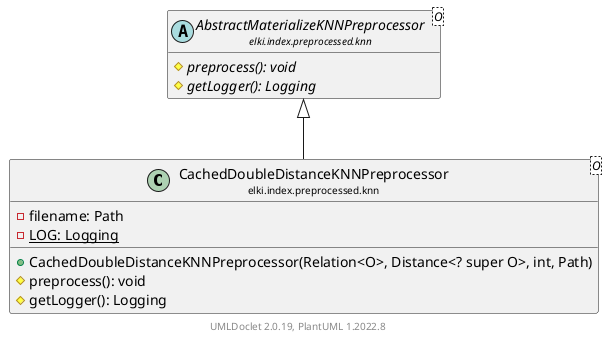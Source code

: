 @startuml
    remove .*\.(Instance|Par|Parameterizer|Factory)$
    set namespaceSeparator none
    hide empty fields
    hide empty methods

    class "<size:14>CachedDoubleDistanceKNNPreprocessor\n<size:10>elki.index.preprocessed.knn" as elki.index.preprocessed.knn.CachedDoubleDistanceKNNPreprocessor<O> [[CachedDoubleDistanceKNNPreprocessor.html]] {
        -filename: Path
        {static} -LOG: Logging
        +CachedDoubleDistanceKNNPreprocessor(Relation<O>, Distance<? super O>, int, Path)
        #preprocess(): void
        #getLogger(): Logging
    }

    abstract class "<size:14>AbstractMaterializeKNNPreprocessor\n<size:10>elki.index.preprocessed.knn" as elki.index.preprocessed.knn.AbstractMaterializeKNNPreprocessor<O> [[AbstractMaterializeKNNPreprocessor.html]] {
        {abstract} #preprocess(): void
        {abstract} #getLogger(): Logging
    }
    class "<size:14>CachedDoubleDistanceKNNPreprocessor.Factory\n<size:10>elki.index.preprocessed.knn" as elki.index.preprocessed.knn.CachedDoubleDistanceKNNPreprocessor.Factory<O> [[CachedDoubleDistanceKNNPreprocessor.Factory.html]]

    elki.index.preprocessed.knn.AbstractMaterializeKNNPreprocessor <|-- elki.index.preprocessed.knn.CachedDoubleDistanceKNNPreprocessor
    elki.index.preprocessed.knn.CachedDoubleDistanceKNNPreprocessor +-- elki.index.preprocessed.knn.CachedDoubleDistanceKNNPreprocessor.Factory

    center footer UMLDoclet 2.0.19, PlantUML 1.2022.8
@enduml
